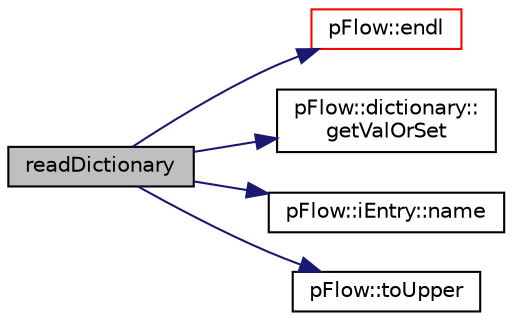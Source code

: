digraph "readDictionary"
{
 // LATEX_PDF_SIZE
  edge [fontname="Helvetica",fontsize="10",labelfontname="Helvetica",labelfontsize="10"];
  node [fontname="Helvetica",fontsize="10",shape=record];
  rankdir="LR";
  Node1 [label="readDictionary",height=0.2,width=0.4,color="black", fillcolor="grey75", style="filled", fontcolor="black",tooltip=" "];
  Node1 -> Node2 [color="midnightblue",fontsize="10",style="solid",fontname="Helvetica"];
  Node2 [label="pFlow::endl",height=0.2,width=0.4,color="red", fillcolor="white", style="filled",URL="$namespacepFlow.html#aba8f0c455a3fdb4b05ad33a25b13b189",tooltip="Add newline and flush stream."];
  Node1 -> Node4 [color="midnightblue",fontsize="10",style="solid",fontname="Helvetica"];
  Node4 [label="pFlow::dictionary::\lgetValOrSet",height=0.2,width=0.4,color="black", fillcolor="white", style="filled",URL="$classpFlow_1_1dictionary.html#a5585dc9a8b971fbfe2c99fdb75c5d647",tooltip="get the value of data entry or if not found, set the value to setVal"];
  Node1 -> Node5 [color="midnightblue",fontsize="10",style="solid",fontname="Helvetica"];
  Node5 [label="pFlow::iEntry::name",height=0.2,width=0.4,color="black", fillcolor="white", style="filled",URL="$classpFlow_1_1iEntry.html#a73572f70de721e7793f801ae26c5a6c5",tooltip="name/keyword of entry"];
  Node1 -> Node6 [color="midnightblue",fontsize="10",style="solid",fontname="Helvetica"];
  Node6 [label="pFlow::toUpper",height=0.2,width=0.4,color="black", fillcolor="white", style="filled",URL="$namespacepFlow.html#a85d082a1fd1aa0dd5be3e779502475a7",tooltip="convert a word to all caps"];
}
